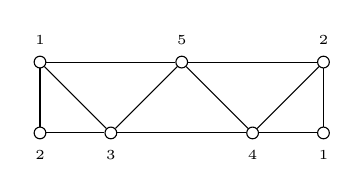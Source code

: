 \begin{tikzpicture}[every node/.style={circle, draw, inner sep=1.5pt}, scale=0.9]
% Points
\node[label={[label distance=1pt]90: \tiny 1}] (l1) at (-2,1) {};
\node[label={[label distance=1pt]-90: \tiny 1}] (r1) at (2,0) {};
\node[label={[label distance=1pt]-90: \tiny 2}] (l2) at (-2,0) {};
\node[label={[label distance=1pt]90: \tiny 2}] (r2) at (2,1) {};
\node[label={[label distance=1pt]-90: \tiny 3}] (3) at (-1,0) {};
\node[label={[label distance=1pt]-90: \tiny 4}] (4) at (1,0) {};
\node[label={[label distance=1pt]90: \tiny 5}] (5) at (0,1) {};

%Lines
\draw (l1) -- (l2);
\draw (l1) -- (3);
\draw (l1) -- (5);
\draw (l2) -- (3);
\draw (3) -- (4);
\draw (3) -- (5);
\draw (5) -- (r2);
\draw (5) -- (4);
\draw (4) -- (r1);
\draw (4) -- (r2);
\draw (r1) -- (r2);
\end{tikzpicture}